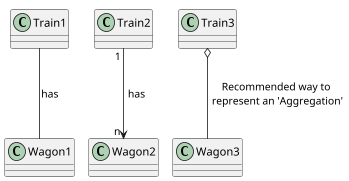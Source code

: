 @startuml
!pragma layout smetana
'https://plantuml.com/class-diagram

scale 0.8

/'
 Systembeschreibung, z.B.:
  - "Ein Zug besteht aus mehreren Wagons"
'/

class Train1
class Wagon1

class Train2
class Wagon2

class Train3
class Wagon3

' Relations:
'   a) "- - - ->"  = dependency
'   b) "------->"  = association

Train1   "  "   --d-    "  "   Wagon1   :  has >
Train2   "1 "   --d->   "n "   Wagon2   : " has"
Train3   "  "   o--d-   "  "   Wagon3   : " Recommended way to \n represent an 'Aggregation'"

@enduml